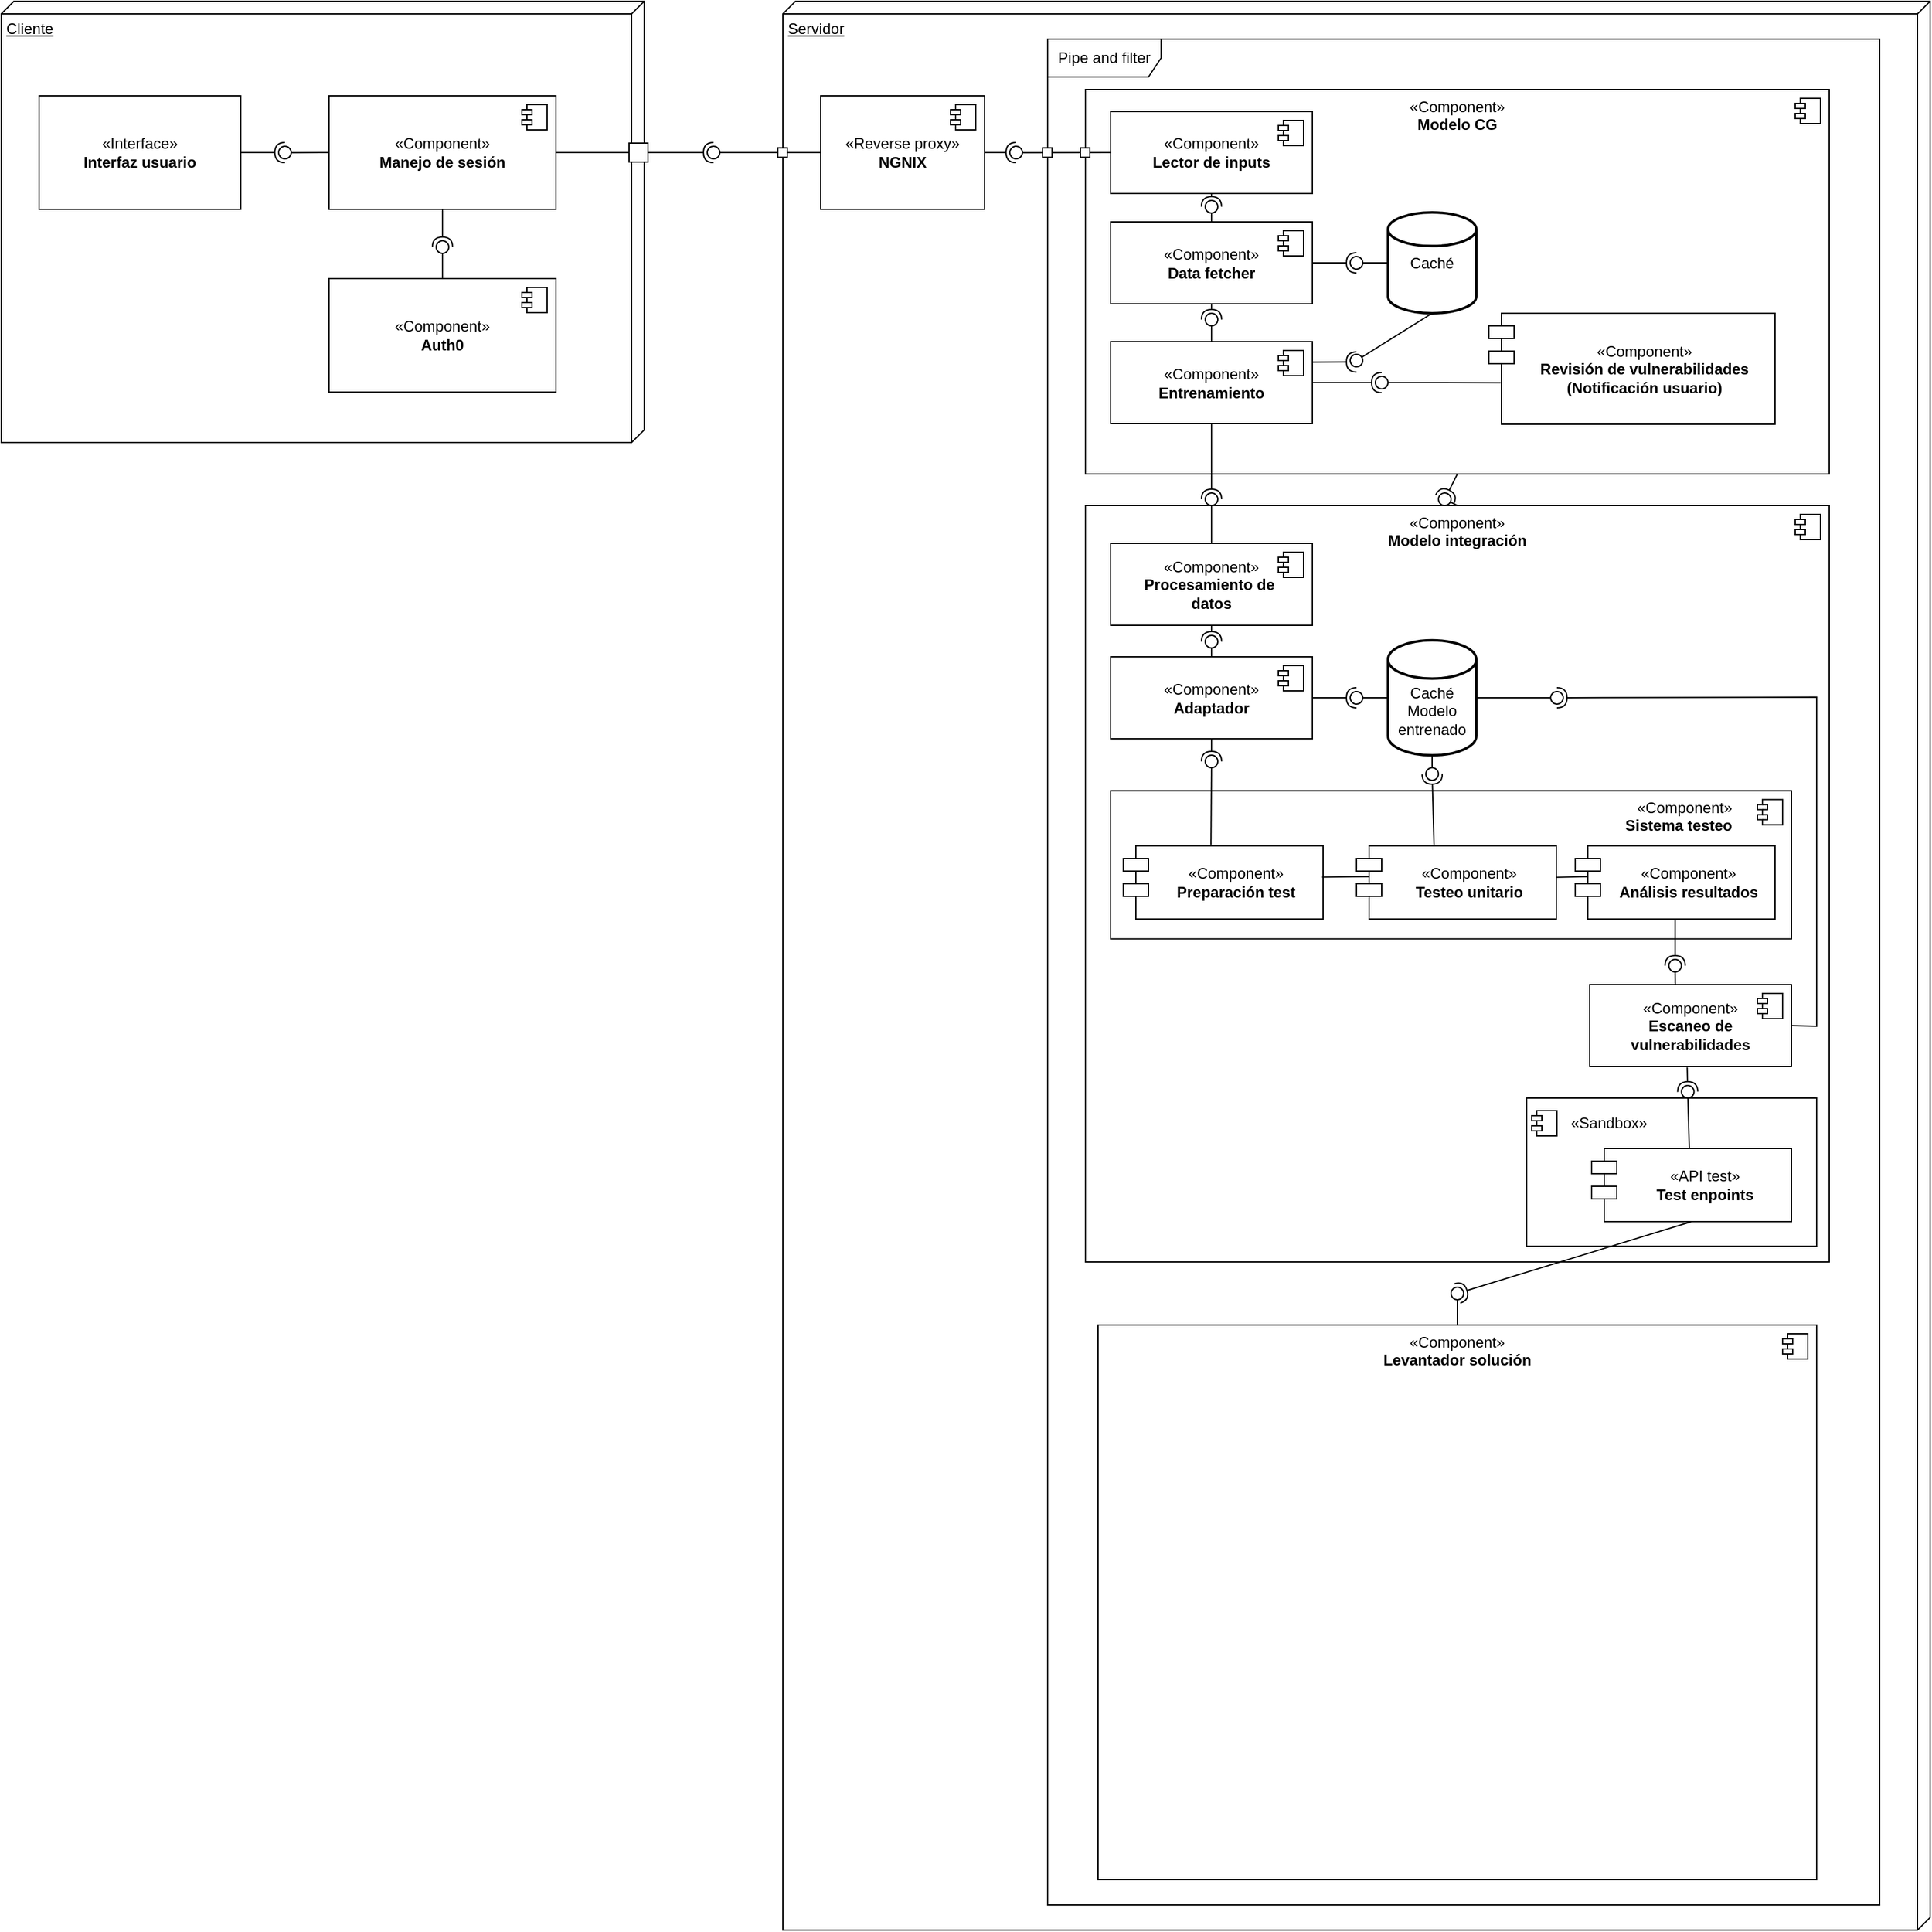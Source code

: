 <mxfile version="21.5.0" type="github">
  <diagram name="Página-1" id="b5tq9pqoIiEbbDQnV4xs">
    <mxGraphModel dx="3187" dy="1374" grid="1" gridSize="10" guides="1" tooltips="1" connect="1" arrows="1" fold="1" page="1" pageScale="1" pageWidth="827" pageHeight="1169" math="0" shadow="0">
      <root>
        <mxCell id="0" />
        <mxCell id="1" parent="0" />
        <mxCell id="VJV1fjILZOSoIf1eNbPD-2" value="Servidor" style="verticalAlign=top;align=left;spacingTop=8;spacingLeft=2;spacingRight=12;shape=cube;size=10;direction=south;fontStyle=4;html=1;whiteSpace=wrap;" vertex="1" parent="1">
          <mxGeometry x="-200" y="10" width="910" height="1530" as="geometry" />
        </mxCell>
        <mxCell id="VJV1fjILZOSoIf1eNbPD-35" value="«Component»&lt;br&gt;&lt;b&gt;Modelo integración&lt;/b&gt;" style="html=1;dropTarget=0;whiteSpace=wrap;horizontal=1;verticalAlign=top;" vertex="1" parent="1">
          <mxGeometry x="40" y="410" width="590" height="600" as="geometry" />
        </mxCell>
        <mxCell id="VJV1fjILZOSoIf1eNbPD-36" value="" style="shape=module;jettyWidth=8;jettyHeight=4;" vertex="1" parent="VJV1fjILZOSoIf1eNbPD-35">
          <mxGeometry x="1" width="20" height="20" relative="1" as="geometry">
            <mxPoint x="-27" y="7" as="offset" />
          </mxGeometry>
        </mxCell>
        <mxCell id="VJV1fjILZOSoIf1eNbPD-130" value="«Sandbox»&lt;br&gt;" style="html=1;dropTarget=0;whiteSpace=wrap;verticalAlign=top;align=left;spacingRight=45;spacingLeft=33;spacingTop=6;" vertex="1" parent="1">
          <mxGeometry x="390" y="880" width="230" height="117.5" as="geometry" />
        </mxCell>
        <mxCell id="VJV1fjILZOSoIf1eNbPD-131" value="" style="shape=module;jettyWidth=8;jettyHeight=4;align=left;" vertex="1" parent="VJV1fjILZOSoIf1eNbPD-130">
          <mxGeometry x="1" width="20" height="20" relative="1" as="geometry">
            <mxPoint x="-226" y="10" as="offset" />
          </mxGeometry>
        </mxCell>
        <mxCell id="VJV1fjILZOSoIf1eNbPD-108" value="«Component»&lt;br&gt;&lt;b&gt;Sistema testeo&lt;/b&gt;" style="html=1;dropTarget=0;whiteSpace=wrap;verticalAlign=top;align=right;spacingRight=45;" vertex="1" parent="1">
          <mxGeometry x="60" y="636.25" width="540" height="117.5" as="geometry" />
        </mxCell>
        <mxCell id="VJV1fjILZOSoIf1eNbPD-109" value="" style="shape=module;jettyWidth=8;jettyHeight=4;" vertex="1" parent="VJV1fjILZOSoIf1eNbPD-108">
          <mxGeometry x="1" width="20" height="20" relative="1" as="geometry">
            <mxPoint x="-27" y="7" as="offset" />
          </mxGeometry>
        </mxCell>
        <mxCell id="VJV1fjILZOSoIf1eNbPD-33" value="«Component»&lt;br&gt;&lt;b&gt;Modelo CG&lt;/b&gt;" style="html=1;dropTarget=0;whiteSpace=wrap;horizontal=1;verticalAlign=top;" vertex="1" parent="1">
          <mxGeometry x="40" y="80" width="590" height="305" as="geometry" />
        </mxCell>
        <mxCell id="VJV1fjILZOSoIf1eNbPD-34" value="" style="shape=module;jettyWidth=8;jettyHeight=4;" vertex="1" parent="VJV1fjILZOSoIf1eNbPD-33">
          <mxGeometry x="1" width="20" height="20" relative="1" as="geometry">
            <mxPoint x="-27" y="7" as="offset" />
          </mxGeometry>
        </mxCell>
        <mxCell id="VJV1fjILZOSoIf1eNbPD-1" value="Cliente" style="verticalAlign=top;align=left;spacingTop=8;spacingLeft=2;spacingRight=12;shape=cube;size=10;direction=south;fontStyle=4;html=1;whiteSpace=wrap;" vertex="1" parent="1">
          <mxGeometry x="-820" y="10" width="510" height="350" as="geometry" />
        </mxCell>
        <mxCell id="zOtSkcu70AzR4tF0RRNw-3" value="«Interface»&lt;br&gt;&lt;b&gt;Interfaz usuario&lt;/b&gt;" style="html=1;whiteSpace=wrap;" parent="1" vertex="1">
          <mxGeometry x="-790" y="85" width="160" height="90" as="geometry" />
        </mxCell>
        <mxCell id="VJV1fjILZOSoIf1eNbPD-3" value="«Component»&lt;br&gt;&lt;b&gt;Manejo de sesión&lt;/b&gt;" style="html=1;dropTarget=0;whiteSpace=wrap;" vertex="1" parent="1">
          <mxGeometry x="-560" y="85" width="180" height="90" as="geometry" />
        </mxCell>
        <mxCell id="VJV1fjILZOSoIf1eNbPD-4" value="" style="shape=module;jettyWidth=8;jettyHeight=4;" vertex="1" parent="VJV1fjILZOSoIf1eNbPD-3">
          <mxGeometry x="1" width="20" height="20" relative="1" as="geometry">
            <mxPoint x="-27" y="7" as="offset" />
          </mxGeometry>
        </mxCell>
        <mxCell id="VJV1fjILZOSoIf1eNbPD-5" value="«Component»&lt;br&gt;&lt;b&gt;Auth0&lt;/b&gt;" style="html=1;dropTarget=0;whiteSpace=wrap;" vertex="1" parent="1">
          <mxGeometry x="-560" y="230" width="180" height="90" as="geometry" />
        </mxCell>
        <mxCell id="VJV1fjILZOSoIf1eNbPD-6" value="" style="shape=module;jettyWidth=8;jettyHeight=4;" vertex="1" parent="VJV1fjILZOSoIf1eNbPD-5">
          <mxGeometry x="1" width="20" height="20" relative="1" as="geometry">
            <mxPoint x="-27" y="7" as="offset" />
          </mxGeometry>
        </mxCell>
        <mxCell id="VJV1fjILZOSoIf1eNbPD-7" value="«Reverse proxy»&lt;br&gt;&lt;b&gt;NGNIX&lt;/b&gt;" style="html=1;dropTarget=0;whiteSpace=wrap;" vertex="1" parent="1">
          <mxGeometry x="-170" y="85" width="130" height="90" as="geometry" />
        </mxCell>
        <mxCell id="VJV1fjILZOSoIf1eNbPD-8" value="" style="shape=module;jettyWidth=8;jettyHeight=4;" vertex="1" parent="VJV1fjILZOSoIf1eNbPD-7">
          <mxGeometry x="1" width="20" height="20" relative="1" as="geometry">
            <mxPoint x="-27" y="7" as="offset" />
          </mxGeometry>
        </mxCell>
        <mxCell id="VJV1fjILZOSoIf1eNbPD-9" value="" style="rounded=0;orthogonalLoop=1;jettySize=auto;html=1;endArrow=none;endFill=0;sketch=0;sourcePerimeterSpacing=0;targetPerimeterSpacing=0;exitX=0;exitY=0.5;exitDx=0;exitDy=0;" edge="1" target="VJV1fjILZOSoIf1eNbPD-11" parent="1" source="VJV1fjILZOSoIf1eNbPD-3">
          <mxGeometry relative="1" as="geometry">
            <mxPoint x="-690" y="255" as="sourcePoint" />
          </mxGeometry>
        </mxCell>
        <mxCell id="VJV1fjILZOSoIf1eNbPD-10" value="" style="rounded=0;orthogonalLoop=1;jettySize=auto;html=1;endArrow=halfCircle;endFill=0;entryX=0.5;entryY=0.5;endSize=6;strokeWidth=1;sketch=0;exitX=1;exitY=0.5;exitDx=0;exitDy=0;" edge="1" target="VJV1fjILZOSoIf1eNbPD-11" parent="1" source="zOtSkcu70AzR4tF0RRNw-3">
          <mxGeometry relative="1" as="geometry">
            <mxPoint x="-650" y="255" as="sourcePoint" />
          </mxGeometry>
        </mxCell>
        <mxCell id="VJV1fjILZOSoIf1eNbPD-11" value="" style="ellipse;whiteSpace=wrap;html=1;align=center;aspect=fixed;resizable=0;points=[];outlineConnect=0;sketch=0;" vertex="1" parent="1">
          <mxGeometry x="-600" y="125" width="10" height="10" as="geometry" />
        </mxCell>
        <mxCell id="VJV1fjILZOSoIf1eNbPD-12" value="" style="rounded=0;orthogonalLoop=1;jettySize=auto;html=1;endArrow=none;endFill=0;sketch=0;sourcePerimeterSpacing=0;targetPerimeterSpacing=0;exitX=0.5;exitY=0;exitDx=0;exitDy=0;" edge="1" target="VJV1fjILZOSoIf1eNbPD-14" parent="1" source="VJV1fjILZOSoIf1eNbPD-5">
          <mxGeometry relative="1" as="geometry">
            <mxPoint x="-630" y="215" as="sourcePoint" />
          </mxGeometry>
        </mxCell>
        <mxCell id="VJV1fjILZOSoIf1eNbPD-13" value="" style="rounded=0;orthogonalLoop=1;jettySize=auto;html=1;endArrow=halfCircle;endFill=0;entryX=0.5;entryY=0.5;endSize=6;strokeWidth=1;sketch=0;exitX=0.5;exitY=1;exitDx=0;exitDy=0;" edge="1" target="VJV1fjILZOSoIf1eNbPD-14" parent="1" source="VJV1fjILZOSoIf1eNbPD-3">
          <mxGeometry relative="1" as="geometry">
            <mxPoint x="-590" y="215" as="sourcePoint" />
          </mxGeometry>
        </mxCell>
        <mxCell id="VJV1fjILZOSoIf1eNbPD-14" value="" style="ellipse;whiteSpace=wrap;html=1;align=center;aspect=fixed;resizable=0;points=[];outlineConnect=0;sketch=0;" vertex="1" parent="1">
          <mxGeometry x="-475" y="200" width="10" height="10" as="geometry" />
        </mxCell>
        <mxCell id="VJV1fjILZOSoIf1eNbPD-16" value="" style="rounded=0;orthogonalLoop=1;jettySize=auto;html=1;endArrow=none;endFill=0;sketch=0;sourcePerimeterSpacing=0;targetPerimeterSpacing=0;exitX=0;exitY=0.5;exitDx=0;exitDy=0;" edge="1" target="VJV1fjILZOSoIf1eNbPD-18" parent="1" source="VJV1fjILZOSoIf1eNbPD-24">
          <mxGeometry relative="1" as="geometry">
            <mxPoint x="-290" y="170" as="sourcePoint" />
          </mxGeometry>
        </mxCell>
        <mxCell id="VJV1fjILZOSoIf1eNbPD-17" value="" style="rounded=0;orthogonalLoop=1;jettySize=auto;html=1;endArrow=halfCircle;endFill=0;entryX=0.5;entryY=0.5;endSize=6;strokeWidth=1;sketch=0;exitX=1;exitY=0.5;exitDx=0;exitDy=0;" edge="1" target="VJV1fjILZOSoIf1eNbPD-18" parent="1" source="VJV1fjILZOSoIf1eNbPD-3">
          <mxGeometry relative="1" as="geometry">
            <mxPoint x="-250" y="170" as="sourcePoint" />
          </mxGeometry>
        </mxCell>
        <mxCell id="VJV1fjILZOSoIf1eNbPD-18" value="" style="ellipse;whiteSpace=wrap;html=1;align=center;aspect=fixed;resizable=0;points=[];outlineConnect=0;sketch=0;" vertex="1" parent="1">
          <mxGeometry x="-260" y="125" width="10" height="10" as="geometry" />
        </mxCell>
        <mxCell id="VJV1fjILZOSoIf1eNbPD-22" value="" style="whiteSpace=wrap;html=1;aspect=fixed;" vertex="1" parent="1">
          <mxGeometry x="-322" y="122.5" width="15" height="15" as="geometry" />
        </mxCell>
        <mxCell id="VJV1fjILZOSoIf1eNbPD-25" value="" style="rounded=0;orthogonalLoop=1;jettySize=auto;html=1;endArrow=none;endFill=0;sketch=0;sourcePerimeterSpacing=0;targetPerimeterSpacing=0;exitX=0;exitY=0.5;exitDx=0;exitDy=0;" edge="1" parent="1" source="VJV1fjILZOSoIf1eNbPD-7" target="VJV1fjILZOSoIf1eNbPD-24">
          <mxGeometry relative="1" as="geometry">
            <mxPoint x="-170" y="130" as="sourcePoint" />
            <mxPoint x="-260" y="130" as="targetPoint" />
          </mxGeometry>
        </mxCell>
        <mxCell id="VJV1fjILZOSoIf1eNbPD-24" value="" style="whiteSpace=wrap;html=1;aspect=fixed;" vertex="1" parent="1">
          <mxGeometry x="-204" y="126.25" width="7.5" height="7.5" as="geometry" />
        </mxCell>
        <mxCell id="VJV1fjILZOSoIf1eNbPD-27" value="Pipe and filter" style="shape=umlFrame;whiteSpace=wrap;html=1;pointerEvents=0;width=90;height=30;" vertex="1" parent="1">
          <mxGeometry x="10" y="40" width="660" height="1480" as="geometry" />
        </mxCell>
        <mxCell id="VJV1fjILZOSoIf1eNbPD-28" value="" style="rounded=0;orthogonalLoop=1;jettySize=auto;html=1;endArrow=none;endFill=0;sketch=0;sourcePerimeterSpacing=0;targetPerimeterSpacing=0;exitX=0;exitY=0.5;exitDx=0;exitDy=0;" edge="1" target="VJV1fjILZOSoIf1eNbPD-30" parent="1" source="VJV1fjILZOSoIf1eNbPD-42">
          <mxGeometry relative="1" as="geometry">
            <mxPoint x="-70" y="235" as="sourcePoint" />
          </mxGeometry>
        </mxCell>
        <mxCell id="VJV1fjILZOSoIf1eNbPD-29" value="" style="rounded=0;orthogonalLoop=1;jettySize=auto;html=1;endArrow=halfCircle;endFill=0;entryX=0.5;entryY=0.5;endSize=6;strokeWidth=1;sketch=0;exitX=1;exitY=0.5;exitDx=0;exitDy=0;" edge="1" target="VJV1fjILZOSoIf1eNbPD-30" parent="1" source="VJV1fjILZOSoIf1eNbPD-7">
          <mxGeometry relative="1" as="geometry">
            <mxPoint x="-30" y="235" as="sourcePoint" />
          </mxGeometry>
        </mxCell>
        <mxCell id="VJV1fjILZOSoIf1eNbPD-30" value="" style="ellipse;whiteSpace=wrap;html=1;align=center;aspect=fixed;resizable=0;points=[];outlineConnect=0;sketch=0;" vertex="1" parent="1">
          <mxGeometry x="-20" y="125" width="10" height="10" as="geometry" />
        </mxCell>
        <mxCell id="VJV1fjILZOSoIf1eNbPD-37" value="«Component»&lt;br&gt;&lt;b&gt;Levantador solución&lt;/b&gt;" style="html=1;dropTarget=0;whiteSpace=wrap;horizontal=1;verticalAlign=top;" vertex="1" parent="1">
          <mxGeometry x="50" y="1060" width="570" height="440" as="geometry" />
        </mxCell>
        <mxCell id="VJV1fjILZOSoIf1eNbPD-38" value="" style="shape=module;jettyWidth=8;jettyHeight=4;" vertex="1" parent="VJV1fjILZOSoIf1eNbPD-37">
          <mxGeometry x="1" width="20" height="20" relative="1" as="geometry">
            <mxPoint x="-27" y="7" as="offset" />
          </mxGeometry>
        </mxCell>
        <mxCell id="VJV1fjILZOSoIf1eNbPD-39" value="" style="whiteSpace=wrap;html=1;aspect=fixed;" vertex="1" parent="1">
          <mxGeometry x="6" y="126.25" width="7.5" height="7.5" as="geometry" />
        </mxCell>
        <mxCell id="VJV1fjILZOSoIf1eNbPD-41" value="" style="whiteSpace=wrap;html=1;aspect=fixed;" vertex="1" parent="1">
          <mxGeometry x="36" y="126.25" width="7.5" height="7.5" as="geometry" />
        </mxCell>
        <mxCell id="VJV1fjILZOSoIf1eNbPD-42" value="«Component»&lt;br&gt;&lt;b&gt;Lector de inputs&lt;/b&gt;" style="html=1;dropTarget=0;whiteSpace=wrap;" vertex="1" parent="1">
          <mxGeometry x="60" y="97.5" width="160" height="65" as="geometry" />
        </mxCell>
        <mxCell id="VJV1fjILZOSoIf1eNbPD-43" value="" style="shape=module;jettyWidth=8;jettyHeight=4;" vertex="1" parent="VJV1fjILZOSoIf1eNbPD-42">
          <mxGeometry x="1" width="20" height="20" relative="1" as="geometry">
            <mxPoint x="-27" y="7" as="offset" />
          </mxGeometry>
        </mxCell>
        <mxCell id="VJV1fjILZOSoIf1eNbPD-44" value="«Component»&lt;br&gt;&lt;b&gt;Entrenamiento&lt;/b&gt;" style="html=1;dropTarget=0;whiteSpace=wrap;" vertex="1" parent="1">
          <mxGeometry x="60" y="280" width="160" height="65" as="geometry" />
        </mxCell>
        <mxCell id="VJV1fjILZOSoIf1eNbPD-45" value="" style="shape=module;jettyWidth=8;jettyHeight=4;" vertex="1" parent="VJV1fjILZOSoIf1eNbPD-44">
          <mxGeometry x="1" width="20" height="20" relative="1" as="geometry">
            <mxPoint x="-27" y="7" as="offset" />
          </mxGeometry>
        </mxCell>
        <mxCell id="VJV1fjILZOSoIf1eNbPD-46" value="Caché" style="strokeWidth=2;html=1;shape=mxgraph.flowchart.database;whiteSpace=wrap;" vertex="1" parent="1">
          <mxGeometry x="280" y="177.5" width="70" height="80" as="geometry" />
        </mxCell>
        <mxCell id="VJV1fjILZOSoIf1eNbPD-47" value="" style="rounded=0;orthogonalLoop=1;jettySize=auto;html=1;endArrow=none;endFill=0;sketch=0;sourcePerimeterSpacing=0;targetPerimeterSpacing=0;exitX=0.5;exitY=0;exitDx=0;exitDy=0;" edge="1" target="VJV1fjILZOSoIf1eNbPD-49" parent="1" source="VJV1fjILZOSoIf1eNbPD-35">
          <mxGeometry relative="1" as="geometry">
            <mxPoint x="255" y="445" as="sourcePoint" />
          </mxGeometry>
        </mxCell>
        <mxCell id="VJV1fjILZOSoIf1eNbPD-48" value="" style="rounded=0;orthogonalLoop=1;jettySize=auto;html=1;endArrow=halfCircle;endFill=0;entryX=0.5;entryY=0.5;endSize=6;strokeWidth=1;sketch=0;exitX=0.5;exitY=1;exitDx=0;exitDy=0;" edge="1" target="VJV1fjILZOSoIf1eNbPD-49" parent="1" source="VJV1fjILZOSoIf1eNbPD-33">
          <mxGeometry relative="1" as="geometry">
            <mxPoint x="295" y="445" as="sourcePoint" />
          </mxGeometry>
        </mxCell>
        <mxCell id="VJV1fjILZOSoIf1eNbPD-49" value="" style="ellipse;whiteSpace=wrap;html=1;align=center;aspect=fixed;resizable=0;points=[];outlineConnect=0;sketch=0;" vertex="1" parent="1">
          <mxGeometry x="320" y="400" width="10" height="10" as="geometry" />
        </mxCell>
        <mxCell id="VJV1fjILZOSoIf1eNbPD-50" value="«Component»&lt;br&gt;&lt;b&gt;Data fetcher&lt;/b&gt;" style="html=1;dropTarget=0;whiteSpace=wrap;" vertex="1" parent="1">
          <mxGeometry x="60" y="185" width="160" height="65" as="geometry" />
        </mxCell>
        <mxCell id="VJV1fjILZOSoIf1eNbPD-51" value="" style="shape=module;jettyWidth=8;jettyHeight=4;" vertex="1" parent="VJV1fjILZOSoIf1eNbPD-50">
          <mxGeometry x="1" width="20" height="20" relative="1" as="geometry">
            <mxPoint x="-27" y="7" as="offset" />
          </mxGeometry>
        </mxCell>
        <mxCell id="VJV1fjILZOSoIf1eNbPD-52" value="" style="rounded=0;orthogonalLoop=1;jettySize=auto;html=1;endArrow=none;endFill=0;sketch=0;sourcePerimeterSpacing=0;targetPerimeterSpacing=0;exitX=0;exitY=0.5;exitDx=0;exitDy=0;exitPerimeter=0;" edge="1" target="VJV1fjILZOSoIf1eNbPD-54" parent="1" source="VJV1fjILZOSoIf1eNbPD-46">
          <mxGeometry relative="1" as="geometry">
            <mxPoint x="270" y="295" as="sourcePoint" />
          </mxGeometry>
        </mxCell>
        <mxCell id="VJV1fjILZOSoIf1eNbPD-53" value="" style="rounded=0;orthogonalLoop=1;jettySize=auto;html=1;endArrow=halfCircle;endFill=0;entryX=0.5;entryY=0.5;endSize=6;strokeWidth=1;sketch=0;exitX=1;exitY=0.5;exitDx=0;exitDy=0;" edge="1" target="VJV1fjILZOSoIf1eNbPD-54" parent="1" source="VJV1fjILZOSoIf1eNbPD-50">
          <mxGeometry relative="1" as="geometry">
            <mxPoint x="310" y="295" as="sourcePoint" />
          </mxGeometry>
        </mxCell>
        <mxCell id="VJV1fjILZOSoIf1eNbPD-54" value="" style="ellipse;whiteSpace=wrap;html=1;align=center;aspect=fixed;resizable=0;points=[];outlineConnect=0;sketch=0;" vertex="1" parent="1">
          <mxGeometry x="250" y="212.5" width="10" height="10" as="geometry" />
        </mxCell>
        <mxCell id="VJV1fjILZOSoIf1eNbPD-68" value="" style="rounded=0;orthogonalLoop=1;jettySize=auto;html=1;endArrow=none;endFill=0;sketch=0;sourcePerimeterSpacing=0;targetPerimeterSpacing=0;exitX=0.5;exitY=0;exitDx=0;exitDy=0;" edge="1" target="VJV1fjILZOSoIf1eNbPD-70" parent="1" source="VJV1fjILZOSoIf1eNbPD-50">
          <mxGeometry relative="1" as="geometry">
            <mxPoint x="120" y="173" as="sourcePoint" />
          </mxGeometry>
        </mxCell>
        <mxCell id="VJV1fjILZOSoIf1eNbPD-69" value="" style="rounded=0;orthogonalLoop=1;jettySize=auto;html=1;endArrow=halfCircle;endFill=0;entryX=0.5;entryY=0.5;endSize=6;strokeWidth=1;sketch=0;exitX=0.5;exitY=1;exitDx=0;exitDy=0;" edge="1" parent="1">
          <mxGeometry relative="1" as="geometry">
            <mxPoint x="139.96" y="162.5" as="sourcePoint" />
            <mxPoint x="139.96" y="173" as="targetPoint" />
          </mxGeometry>
        </mxCell>
        <mxCell id="VJV1fjILZOSoIf1eNbPD-70" value="" style="ellipse;whiteSpace=wrap;html=1;align=center;aspect=fixed;resizable=0;points=[];outlineConnect=0;sketch=0;" vertex="1" parent="1">
          <mxGeometry x="135" y="168" width="10" height="10" as="geometry" />
        </mxCell>
        <mxCell id="VJV1fjILZOSoIf1eNbPD-72" value="" style="rounded=0;orthogonalLoop=1;jettySize=auto;html=1;endArrow=none;endFill=0;sketch=0;sourcePerimeterSpacing=0;targetPerimeterSpacing=0;exitX=0.5;exitY=0;exitDx=0;exitDy=0;" edge="1" target="VJV1fjILZOSoIf1eNbPD-74" parent="1" source="VJV1fjILZOSoIf1eNbPD-44">
          <mxGeometry relative="1" as="geometry">
            <mxPoint x="120" y="263" as="sourcePoint" />
          </mxGeometry>
        </mxCell>
        <mxCell id="VJV1fjILZOSoIf1eNbPD-73" value="" style="rounded=0;orthogonalLoop=1;jettySize=auto;html=1;endArrow=halfCircle;endFill=0;entryX=0.5;entryY=0.5;endSize=6;strokeWidth=1;sketch=0;exitX=0.5;exitY=1;exitDx=0;exitDy=0;" edge="1" target="VJV1fjILZOSoIf1eNbPD-74" parent="1" source="VJV1fjILZOSoIf1eNbPD-50">
          <mxGeometry relative="1" as="geometry">
            <mxPoint x="160" y="263" as="sourcePoint" />
          </mxGeometry>
        </mxCell>
        <mxCell id="VJV1fjILZOSoIf1eNbPD-74" value="" style="ellipse;whiteSpace=wrap;html=1;align=center;aspect=fixed;resizable=0;points=[];outlineConnect=0;sketch=0;" vertex="1" parent="1">
          <mxGeometry x="135" y="257.5" width="10" height="10" as="geometry" />
        </mxCell>
        <mxCell id="VJV1fjILZOSoIf1eNbPD-75" value="" style="rounded=0;orthogonalLoop=1;jettySize=auto;html=1;endArrow=halfCircle;endFill=0;entryX=0.5;entryY=0.5;endSize=6;strokeWidth=1;sketch=0;exitX=1;exitY=0.25;exitDx=0;exitDy=0;" edge="1" parent="1" source="VJV1fjILZOSoIf1eNbPD-44">
          <mxGeometry relative="1" as="geometry">
            <mxPoint x="220" y="280" as="sourcePoint" />
            <mxPoint x="255" y="296.07" as="targetPoint" />
          </mxGeometry>
        </mxCell>
        <mxCell id="VJV1fjILZOSoIf1eNbPD-76" value="" style="ellipse;whiteSpace=wrap;html=1;align=center;aspect=fixed;resizable=0;points=[];outlineConnect=0;sketch=0;" vertex="1" parent="1">
          <mxGeometry x="250" y="290" width="10" height="10" as="geometry" />
        </mxCell>
        <mxCell id="VJV1fjILZOSoIf1eNbPD-79" value="" style="rounded=0;orthogonalLoop=1;jettySize=auto;html=1;endArrow=none;endFill=0;sketch=0;sourcePerimeterSpacing=0;targetPerimeterSpacing=0;exitX=0.5;exitY=1;exitDx=0;exitDy=0;exitPerimeter=0;" edge="1" parent="1" source="VJV1fjILZOSoIf1eNbPD-46" target="VJV1fjILZOSoIf1eNbPD-76">
          <mxGeometry relative="1" as="geometry">
            <mxPoint x="280" y="312.41" as="sourcePoint" />
            <mxPoint x="260" y="312.41" as="targetPoint" />
          </mxGeometry>
        </mxCell>
        <mxCell id="VJV1fjILZOSoIf1eNbPD-81" value="«Component»&lt;br style=&quot;border-color: var(--border-color);&quot;&gt;&lt;b&gt;Revisión de vulnerabilidades&lt;br&gt;(Notificación usuario)&lt;br&gt;&lt;/b&gt;" style="shape=module;align=left;spacingLeft=20;align=center;verticalAlign=middle;whiteSpace=wrap;html=1;" vertex="1" parent="1">
          <mxGeometry x="360" y="257.5" width="227" height="88" as="geometry" />
        </mxCell>
        <mxCell id="VJV1fjILZOSoIf1eNbPD-82" value="" style="rounded=0;orthogonalLoop=1;jettySize=auto;html=1;endArrow=none;endFill=0;sketch=0;sourcePerimeterSpacing=0;targetPerimeterSpacing=0;exitX=0.041;exitY=0.626;exitDx=0;exitDy=0;exitPerimeter=0;" edge="1" target="VJV1fjILZOSoIf1eNbPD-84" parent="1" source="VJV1fjILZOSoIf1eNbPD-81">
          <mxGeometry relative="1" as="geometry">
            <mxPoint x="250" y="335" as="sourcePoint" />
          </mxGeometry>
        </mxCell>
        <mxCell id="VJV1fjILZOSoIf1eNbPD-83" value="" style="rounded=0;orthogonalLoop=1;jettySize=auto;html=1;endArrow=halfCircle;endFill=0;entryX=0.5;entryY=0.5;endSize=6;strokeWidth=1;sketch=0;exitX=1;exitY=0.5;exitDx=0;exitDy=0;" edge="1" target="VJV1fjILZOSoIf1eNbPD-84" parent="1" source="VJV1fjILZOSoIf1eNbPD-44">
          <mxGeometry relative="1" as="geometry">
            <mxPoint x="290" y="335" as="sourcePoint" />
          </mxGeometry>
        </mxCell>
        <mxCell id="VJV1fjILZOSoIf1eNbPD-84" value="" style="ellipse;whiteSpace=wrap;html=1;align=center;aspect=fixed;resizable=0;points=[];outlineConnect=0;sketch=0;" vertex="1" parent="1">
          <mxGeometry x="270" y="307.5" width="10" height="10" as="geometry" />
        </mxCell>
        <mxCell id="VJV1fjILZOSoIf1eNbPD-85" value="" style="rounded=0;orthogonalLoop=1;jettySize=auto;html=1;endArrow=none;endFill=0;sketch=0;sourcePerimeterSpacing=0;targetPerimeterSpacing=0;exitX=0.5;exitY=0;exitDx=0;exitDy=0;" edge="1" target="VJV1fjILZOSoIf1eNbPD-87" parent="1" source="VJV1fjILZOSoIf1eNbPD-37">
          <mxGeometry relative="1" as="geometry">
            <mxPoint x="290" y="755" as="sourcePoint" />
          </mxGeometry>
        </mxCell>
        <mxCell id="VJV1fjILZOSoIf1eNbPD-86" value="" style="rounded=0;orthogonalLoop=1;jettySize=auto;html=1;endArrow=halfCircle;endFill=0;entryX=0.5;entryY=0.5;endSize=6;strokeWidth=1;sketch=0;exitX=0.5;exitY=1;exitDx=0;exitDy=0;" edge="1" target="VJV1fjILZOSoIf1eNbPD-87" parent="1" source="VJV1fjILZOSoIf1eNbPD-126">
          <mxGeometry relative="1" as="geometry">
            <mxPoint x="330" y="755" as="sourcePoint" />
          </mxGeometry>
        </mxCell>
        <mxCell id="VJV1fjILZOSoIf1eNbPD-87" value="" style="ellipse;whiteSpace=wrap;html=1;align=center;aspect=fixed;resizable=0;points=[];outlineConnect=0;sketch=0;" vertex="1" parent="1">
          <mxGeometry x="330" y="1030" width="10" height="10" as="geometry" />
        </mxCell>
        <mxCell id="VJV1fjILZOSoIf1eNbPD-88" value="«Component»&lt;br&gt;&lt;b&gt;Adaptador&lt;/b&gt;" style="html=1;dropTarget=0;whiteSpace=wrap;" vertex="1" parent="1">
          <mxGeometry x="60" y="530" width="160" height="65" as="geometry" />
        </mxCell>
        <mxCell id="VJV1fjILZOSoIf1eNbPD-89" value="" style="shape=module;jettyWidth=8;jettyHeight=4;" vertex="1" parent="VJV1fjILZOSoIf1eNbPD-88">
          <mxGeometry x="1" width="20" height="20" relative="1" as="geometry">
            <mxPoint x="-27" y="7" as="offset" />
          </mxGeometry>
        </mxCell>
        <mxCell id="VJV1fjILZOSoIf1eNbPD-90" value="«Component»&lt;br&gt;&lt;b&gt;Procesamiento de&amp;nbsp;&lt;br&gt;datos&lt;br&gt;&lt;/b&gt;" style="html=1;dropTarget=0;whiteSpace=wrap;" vertex="1" parent="1">
          <mxGeometry x="60" y="440" width="160" height="65" as="geometry" />
        </mxCell>
        <mxCell id="VJV1fjILZOSoIf1eNbPD-91" value="" style="shape=module;jettyWidth=8;jettyHeight=4;" vertex="1" parent="VJV1fjILZOSoIf1eNbPD-90">
          <mxGeometry x="1" width="20" height="20" relative="1" as="geometry">
            <mxPoint x="-27" y="7" as="offset" />
          </mxGeometry>
        </mxCell>
        <mxCell id="VJV1fjILZOSoIf1eNbPD-92" value="" style="rounded=0;orthogonalLoop=1;jettySize=auto;html=1;endArrow=none;endFill=0;sketch=0;sourcePerimeterSpacing=0;targetPerimeterSpacing=0;exitX=0.5;exitY=0;exitDx=0;exitDy=0;" edge="1" target="VJV1fjILZOSoIf1eNbPD-94" parent="1" source="VJV1fjILZOSoIf1eNbPD-88">
          <mxGeometry relative="1" as="geometry">
            <mxPoint x="145" y="525" as="sourcePoint" />
          </mxGeometry>
        </mxCell>
        <mxCell id="VJV1fjILZOSoIf1eNbPD-93" value="" style="rounded=0;orthogonalLoop=1;jettySize=auto;html=1;endArrow=halfCircle;endFill=0;entryX=0.5;entryY=0.5;endSize=6;strokeWidth=1;sketch=0;exitX=0.5;exitY=1;exitDx=0;exitDy=0;" edge="1" target="VJV1fjILZOSoIf1eNbPD-94" parent="1" source="VJV1fjILZOSoIf1eNbPD-90">
          <mxGeometry relative="1" as="geometry">
            <mxPoint x="185" y="525" as="sourcePoint" />
          </mxGeometry>
        </mxCell>
        <mxCell id="VJV1fjILZOSoIf1eNbPD-94" value="" style="ellipse;whiteSpace=wrap;html=1;align=center;aspect=fixed;resizable=0;points=[];outlineConnect=0;sketch=0;" vertex="1" parent="1">
          <mxGeometry x="135" y="513" width="10" height="10" as="geometry" />
        </mxCell>
        <mxCell id="VJV1fjILZOSoIf1eNbPD-95" value="" style="rounded=0;orthogonalLoop=1;jettySize=auto;html=1;endArrow=none;endFill=0;sketch=0;sourcePerimeterSpacing=0;targetPerimeterSpacing=0;exitX=0.5;exitY=0;exitDx=0;exitDy=0;" edge="1" target="VJV1fjILZOSoIf1eNbPD-97" parent="1" source="VJV1fjILZOSoIf1eNbPD-90">
          <mxGeometry relative="1" as="geometry">
            <mxPoint x="105" y="405" as="sourcePoint" />
          </mxGeometry>
        </mxCell>
        <mxCell id="VJV1fjILZOSoIf1eNbPD-96" value="" style="rounded=0;orthogonalLoop=1;jettySize=auto;html=1;endArrow=halfCircle;endFill=0;entryX=0.5;entryY=0.5;endSize=6;strokeWidth=1;sketch=0;exitX=0.5;exitY=1;exitDx=0;exitDy=0;" edge="1" target="VJV1fjILZOSoIf1eNbPD-97" parent="1" source="VJV1fjILZOSoIf1eNbPD-44">
          <mxGeometry relative="1" as="geometry">
            <mxPoint x="145" y="405" as="sourcePoint" />
          </mxGeometry>
        </mxCell>
        <mxCell id="VJV1fjILZOSoIf1eNbPD-97" value="" style="ellipse;whiteSpace=wrap;html=1;align=center;aspect=fixed;resizable=0;points=[];outlineConnect=0;sketch=0;" vertex="1" parent="1">
          <mxGeometry x="135" y="400" width="10" height="10" as="geometry" />
        </mxCell>
        <mxCell id="VJV1fjILZOSoIf1eNbPD-98" value="Caché&lt;br&gt;Modelo entrenado&lt;br&gt;" style="strokeWidth=2;html=1;shape=mxgraph.flowchart.database;whiteSpace=wrap;verticalAlign=bottom;spacingBottom=11;" vertex="1" parent="1">
          <mxGeometry x="280" y="516.88" width="70" height="91.25" as="geometry" />
        </mxCell>
        <mxCell id="VJV1fjILZOSoIf1eNbPD-99" value="" style="rounded=0;orthogonalLoop=1;jettySize=auto;html=1;endArrow=none;endFill=0;sketch=0;sourcePerimeterSpacing=0;targetPerimeterSpacing=0;exitX=0;exitY=0.5;exitDx=0;exitDy=0;exitPerimeter=0;" edge="1" target="VJV1fjILZOSoIf1eNbPD-101" parent="1" source="VJV1fjILZOSoIf1eNbPD-98">
          <mxGeometry relative="1" as="geometry">
            <mxPoint x="190" y="625" as="sourcePoint" />
          </mxGeometry>
        </mxCell>
        <mxCell id="VJV1fjILZOSoIf1eNbPD-100" value="" style="rounded=0;orthogonalLoop=1;jettySize=auto;html=1;endArrow=halfCircle;endFill=0;entryX=0.5;entryY=0.5;endSize=6;strokeWidth=1;sketch=0;exitX=1;exitY=0.5;exitDx=0;exitDy=0;" edge="1" target="VJV1fjILZOSoIf1eNbPD-101" parent="1" source="VJV1fjILZOSoIf1eNbPD-88">
          <mxGeometry relative="1" as="geometry">
            <mxPoint x="230" y="625" as="sourcePoint" />
          </mxGeometry>
        </mxCell>
        <mxCell id="VJV1fjILZOSoIf1eNbPD-101" value="" style="ellipse;whiteSpace=wrap;html=1;align=center;aspect=fixed;resizable=0;points=[];outlineConnect=0;sketch=0;" vertex="1" parent="1">
          <mxGeometry x="250" y="557.5" width="10" height="10" as="geometry" />
        </mxCell>
        <mxCell id="VJV1fjILZOSoIf1eNbPD-105" value="" style="rounded=0;orthogonalLoop=1;jettySize=auto;html=1;endArrow=none;endFill=0;sketch=0;sourcePerimeterSpacing=0;targetPerimeterSpacing=0;exitX=0.439;exitY=-0.017;exitDx=0;exitDy=0;exitPerimeter=0;" edge="1" target="VJV1fjILZOSoIf1eNbPD-107" parent="1" source="VJV1fjILZOSoIf1eNbPD-110">
          <mxGeometry relative="1" as="geometry">
            <mxPoint x="140" y="630" as="sourcePoint" />
          </mxGeometry>
        </mxCell>
        <mxCell id="VJV1fjILZOSoIf1eNbPD-106" value="" style="rounded=0;orthogonalLoop=1;jettySize=auto;html=1;endArrow=halfCircle;endFill=0;entryX=0.5;entryY=0.5;endSize=6;strokeWidth=1;sketch=0;exitX=0.5;exitY=1;exitDx=0;exitDy=0;" edge="1" target="VJV1fjILZOSoIf1eNbPD-107" parent="1" source="VJV1fjILZOSoIf1eNbPD-88">
          <mxGeometry relative="1" as="geometry">
            <mxPoint x="160" y="613" as="sourcePoint" />
          </mxGeometry>
        </mxCell>
        <mxCell id="VJV1fjILZOSoIf1eNbPD-107" value="" style="ellipse;whiteSpace=wrap;html=1;align=center;aspect=fixed;resizable=0;points=[];outlineConnect=0;sketch=0;" vertex="1" parent="1">
          <mxGeometry x="135" y="608" width="10" height="10" as="geometry" />
        </mxCell>
        <mxCell id="VJV1fjILZOSoIf1eNbPD-110" value="«Component»&lt;br style=&quot;border-color: var(--border-color);&quot;&gt;&lt;b&gt;Preparación test&lt;br&gt;&lt;/b&gt;" style="shape=module;align=left;spacingLeft=20;align=center;verticalAlign=middle;whiteSpace=wrap;html=1;" vertex="1" parent="1">
          <mxGeometry x="70" y="680" width="158.5" height="58" as="geometry" />
        </mxCell>
        <mxCell id="VJV1fjILZOSoIf1eNbPD-111" value="«Component»&lt;br style=&quot;border-color: var(--border-color);&quot;&gt;&lt;b&gt;Testeo unitario&lt;br&gt;&lt;/b&gt;" style="shape=module;align=left;spacingLeft=20;align=center;verticalAlign=middle;whiteSpace=wrap;html=1;" vertex="1" parent="1">
          <mxGeometry x="255" y="680" width="158.5" height="58" as="geometry" />
        </mxCell>
        <mxCell id="VJV1fjILZOSoIf1eNbPD-112" value="«Component»&lt;br style=&quot;border-color: var(--border-color);&quot;&gt;&lt;b&gt;Análisis resultados&lt;br&gt;&lt;/b&gt;" style="shape=module;align=left;spacingLeft=20;align=center;verticalAlign=middle;whiteSpace=wrap;html=1;" vertex="1" parent="1">
          <mxGeometry x="428.5" y="680" width="158.5" height="58" as="geometry" />
        </mxCell>
        <mxCell id="VJV1fjILZOSoIf1eNbPD-113" value="" style="rounded=0;orthogonalLoop=1;jettySize=auto;html=1;endArrow=none;endFill=0;sketch=0;sourcePerimeterSpacing=0;targetPerimeterSpacing=0;exitX=0.995;exitY=0.427;exitDx=0;exitDy=0;exitPerimeter=0;entryX=0.063;entryY=0.421;entryDx=0;entryDy=0;entryPerimeter=0;" edge="1" parent="1" source="VJV1fjILZOSoIf1eNbPD-110" target="VJV1fjILZOSoIf1eNbPD-111">
          <mxGeometry relative="1" as="geometry">
            <mxPoint x="228.5" y="712" as="sourcePoint" />
            <mxPoint x="235.5" y="650" as="targetPoint" />
          </mxGeometry>
        </mxCell>
        <mxCell id="VJV1fjILZOSoIf1eNbPD-114" value="" style="rounded=0;orthogonalLoop=1;jettySize=auto;html=1;endArrow=none;endFill=0;sketch=0;sourcePerimeterSpacing=0;targetPerimeterSpacing=0;exitX=1.001;exitY=0.428;exitDx=0;exitDy=0;exitPerimeter=0;entryX=0.063;entryY=0.42;entryDx=0;entryDy=0;entryPerimeter=0;" edge="1" parent="1" source="VJV1fjILZOSoIf1eNbPD-111" target="VJV1fjILZOSoIf1eNbPD-112">
          <mxGeometry relative="1" as="geometry">
            <mxPoint x="400" y="709.5" as="sourcePoint" />
            <mxPoint x="437" y="708.5" as="targetPoint" />
          </mxGeometry>
        </mxCell>
        <mxCell id="VJV1fjILZOSoIf1eNbPD-115" value="" style="rounded=0;orthogonalLoop=1;jettySize=auto;html=1;endArrow=none;endFill=0;sketch=0;sourcePerimeterSpacing=0;targetPerimeterSpacing=0;exitX=0.5;exitY=1;exitDx=0;exitDy=0;exitPerimeter=0;" edge="1" target="VJV1fjILZOSoIf1eNbPD-117" parent="1" source="VJV1fjILZOSoIf1eNbPD-98">
          <mxGeometry relative="1" as="geometry">
            <mxPoint x="290" y="623" as="sourcePoint" />
          </mxGeometry>
        </mxCell>
        <mxCell id="VJV1fjILZOSoIf1eNbPD-116" value="" style="rounded=0;orthogonalLoop=1;jettySize=auto;html=1;endArrow=halfCircle;endFill=0;entryX=0.5;entryY=0.5;endSize=6;strokeWidth=1;sketch=0;exitX=0.388;exitY=-0.013;exitDx=0;exitDy=0;exitPerimeter=0;" edge="1" target="VJV1fjILZOSoIf1eNbPD-117" parent="1" source="VJV1fjILZOSoIf1eNbPD-111">
          <mxGeometry relative="1" as="geometry">
            <mxPoint x="330" y="623" as="sourcePoint" />
          </mxGeometry>
        </mxCell>
        <mxCell id="VJV1fjILZOSoIf1eNbPD-117" value="" style="ellipse;whiteSpace=wrap;html=1;align=center;aspect=fixed;resizable=0;points=[];outlineConnect=0;sketch=0;" vertex="1" parent="1">
          <mxGeometry x="310" y="618" width="10" height="10" as="geometry" />
        </mxCell>
        <mxCell id="VJV1fjILZOSoIf1eNbPD-118" value="«Component»&lt;br&gt;&lt;b&gt;Escaneo de vulnerabilidades&lt;/b&gt;" style="html=1;dropTarget=0;whiteSpace=wrap;" vertex="1" parent="1">
          <mxGeometry x="440" y="790" width="160" height="65" as="geometry" />
        </mxCell>
        <mxCell id="VJV1fjILZOSoIf1eNbPD-119" value="" style="shape=module;jettyWidth=8;jettyHeight=4;" vertex="1" parent="VJV1fjILZOSoIf1eNbPD-118">
          <mxGeometry x="1" width="20" height="20" relative="1" as="geometry">
            <mxPoint x="-27" y="7" as="offset" />
          </mxGeometry>
        </mxCell>
        <mxCell id="VJV1fjILZOSoIf1eNbPD-120" value="" style="rounded=0;orthogonalLoop=1;jettySize=auto;html=1;endArrow=none;endFill=0;sketch=0;sourcePerimeterSpacing=0;targetPerimeterSpacing=0;exitX=0.424;exitY=-0.006;exitDx=0;exitDy=0;exitPerimeter=0;" edge="1" target="VJV1fjILZOSoIf1eNbPD-122" parent="1" source="VJV1fjILZOSoIf1eNbPD-118">
          <mxGeometry relative="1" as="geometry">
            <mxPoint x="520" y="765" as="sourcePoint" />
          </mxGeometry>
        </mxCell>
        <mxCell id="VJV1fjILZOSoIf1eNbPD-121" value="" style="rounded=0;orthogonalLoop=1;jettySize=auto;html=1;endArrow=halfCircle;endFill=0;entryX=0.5;entryY=0.5;endSize=6;strokeWidth=1;sketch=0;exitX=0.5;exitY=1;exitDx=0;exitDy=0;" edge="1" target="VJV1fjILZOSoIf1eNbPD-122" parent="1" source="VJV1fjILZOSoIf1eNbPD-112">
          <mxGeometry relative="1" as="geometry">
            <mxPoint x="560" y="765" as="sourcePoint" />
          </mxGeometry>
        </mxCell>
        <mxCell id="VJV1fjILZOSoIf1eNbPD-122" value="" style="ellipse;whiteSpace=wrap;html=1;align=center;aspect=fixed;resizable=0;points=[];outlineConnect=0;sketch=0;" vertex="1" parent="1">
          <mxGeometry x="502.75" y="770" width="10" height="10" as="geometry" />
        </mxCell>
        <mxCell id="VJV1fjILZOSoIf1eNbPD-123" value="" style="rounded=0;orthogonalLoop=1;jettySize=auto;html=1;endArrow=none;endFill=0;sketch=0;sourcePerimeterSpacing=0;targetPerimeterSpacing=0;exitX=1;exitY=0.5;exitDx=0;exitDy=0;exitPerimeter=0;" edge="1" target="VJV1fjILZOSoIf1eNbPD-125" parent="1" source="VJV1fjILZOSoIf1eNbPD-98">
          <mxGeometry relative="1" as="geometry">
            <mxPoint x="389" y="585" as="sourcePoint" />
          </mxGeometry>
        </mxCell>
        <mxCell id="VJV1fjILZOSoIf1eNbPD-124" value="" style="rounded=0;orthogonalLoop=1;jettySize=auto;html=1;endArrow=halfCircle;endFill=0;entryX=0.5;entryY=0.5;endSize=6;strokeWidth=1;sketch=0;exitX=1;exitY=0.5;exitDx=0;exitDy=0;" edge="1" target="VJV1fjILZOSoIf1eNbPD-125" parent="1" source="VJV1fjILZOSoIf1eNbPD-118">
          <mxGeometry relative="1" as="geometry">
            <mxPoint x="429" y="585" as="sourcePoint" />
            <Array as="points">
              <mxPoint x="620" y="823" />
              <mxPoint x="620" y="700" />
              <mxPoint x="620" y="562" />
            </Array>
          </mxGeometry>
        </mxCell>
        <mxCell id="VJV1fjILZOSoIf1eNbPD-125" value="" style="ellipse;whiteSpace=wrap;html=1;align=center;aspect=fixed;resizable=0;points=[];outlineConnect=0;sketch=0;" vertex="1" parent="1">
          <mxGeometry x="409" y="557.5" width="10" height="10" as="geometry" />
        </mxCell>
        <mxCell id="VJV1fjILZOSoIf1eNbPD-126" value="«API test»&lt;br style=&quot;border-color: var(--border-color);&quot;&gt;&lt;b&gt;Test enpoints&lt;br&gt;&lt;/b&gt;" style="shape=module;align=left;spacingLeft=20;align=center;verticalAlign=middle;whiteSpace=wrap;html=1;" vertex="1" parent="1">
          <mxGeometry x="441.5" y="920" width="158.5" height="58" as="geometry" />
        </mxCell>
        <mxCell id="VJV1fjILZOSoIf1eNbPD-127" value="" style="rounded=0;orthogonalLoop=1;jettySize=auto;html=1;endArrow=none;endFill=0;sketch=0;sourcePerimeterSpacing=0;targetPerimeterSpacing=0;exitX=0.489;exitY=0.006;exitDx=0;exitDy=0;exitPerimeter=0;" edge="1" target="VJV1fjILZOSoIf1eNbPD-129" parent="1" source="VJV1fjILZOSoIf1eNbPD-126">
          <mxGeometry relative="1" as="geometry">
            <mxPoint x="500" y="875" as="sourcePoint" />
          </mxGeometry>
        </mxCell>
        <mxCell id="VJV1fjILZOSoIf1eNbPD-128" value="" style="rounded=0;orthogonalLoop=1;jettySize=auto;html=1;endArrow=halfCircle;endFill=0;entryX=0.5;entryY=0.5;endSize=6;strokeWidth=1;sketch=0;exitX=0.483;exitY=1.01;exitDx=0;exitDy=0;exitPerimeter=0;" edge="1" target="VJV1fjILZOSoIf1eNbPD-129" parent="1" source="VJV1fjILZOSoIf1eNbPD-118">
          <mxGeometry relative="1" as="geometry">
            <mxPoint x="540" y="875" as="sourcePoint" />
          </mxGeometry>
        </mxCell>
        <mxCell id="VJV1fjILZOSoIf1eNbPD-129" value="" style="ellipse;whiteSpace=wrap;html=1;align=center;aspect=fixed;resizable=0;points=[];outlineConnect=0;sketch=0;" vertex="1" parent="1">
          <mxGeometry x="512.75" y="870" width="10" height="10" as="geometry" />
        </mxCell>
      </root>
    </mxGraphModel>
  </diagram>
</mxfile>
